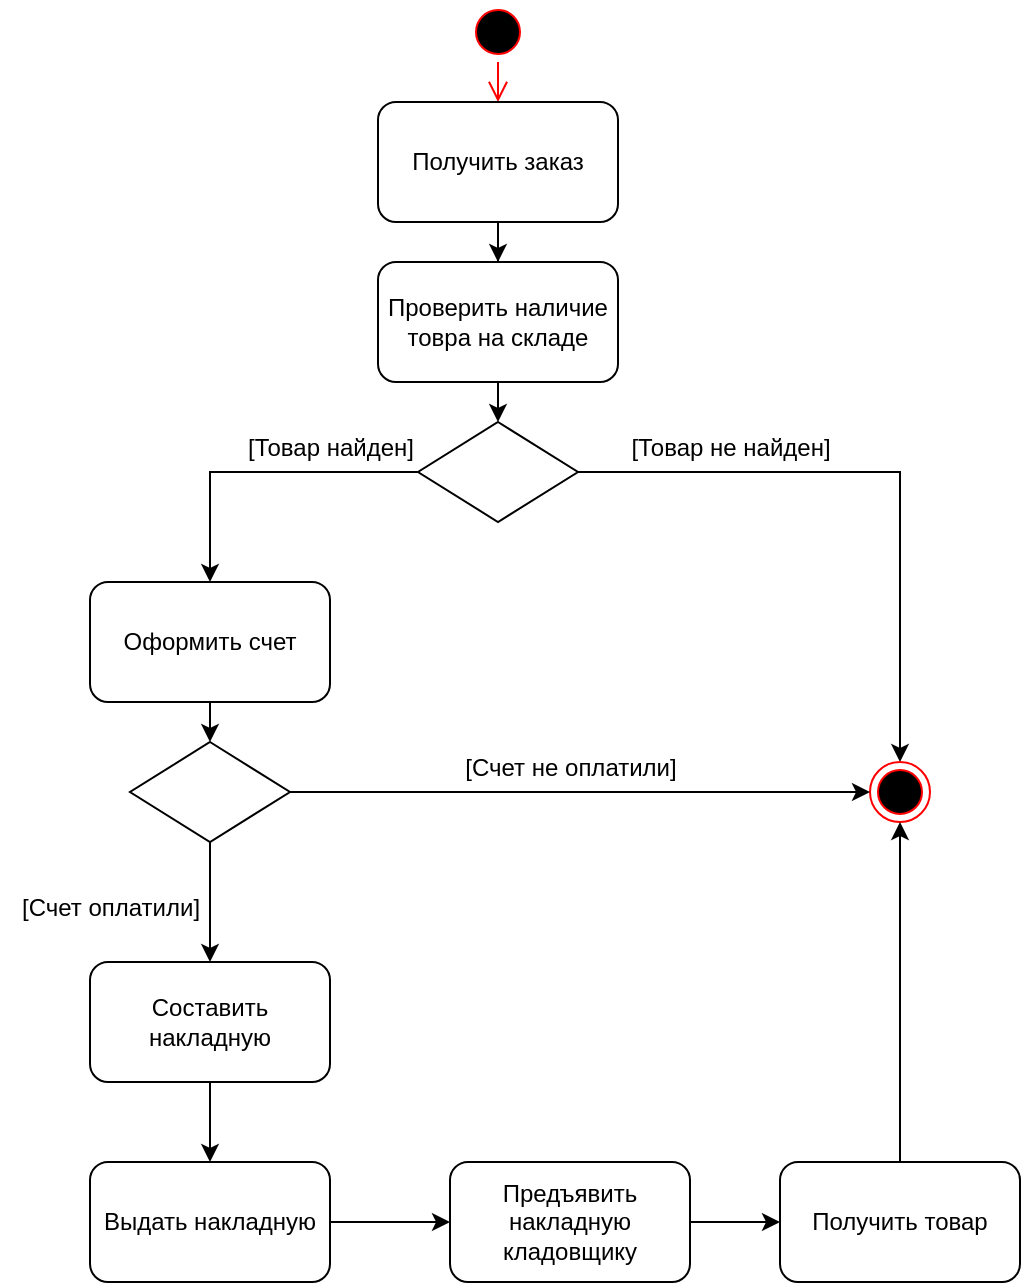 <mxfile version="21.8.2" type="device">
  <diagram name="Страница — 1" id="BXkcSs3w41UM9xc_UpKZ">
    <mxGraphModel dx="1195" dy="697" grid="1" gridSize="10" guides="1" tooltips="1" connect="1" arrows="1" fold="1" page="1" pageScale="1" pageWidth="827" pageHeight="1169" math="0" shadow="0">
      <root>
        <mxCell id="0" />
        <mxCell id="1" parent="0" />
        <mxCell id="02oQJ68kIEpc_Nw4cmDJ-1" value="" style="ellipse;html=1;shape=startState;fillColor=#000000;strokeColor=#ff0000;" vertex="1" parent="1">
          <mxGeometry x="399" y="210" width="30" height="30" as="geometry" />
        </mxCell>
        <mxCell id="02oQJ68kIEpc_Nw4cmDJ-2" value="" style="edgeStyle=orthogonalEdgeStyle;html=1;verticalAlign=bottom;endArrow=open;endSize=8;strokeColor=#ff0000;rounded=0;" edge="1" source="02oQJ68kIEpc_Nw4cmDJ-1" parent="1" target="02oQJ68kIEpc_Nw4cmDJ-3">
          <mxGeometry relative="1" as="geometry">
            <mxPoint x="414" y="280" as="targetPoint" />
            <Array as="points" />
          </mxGeometry>
        </mxCell>
        <mxCell id="02oQJ68kIEpc_Nw4cmDJ-4" style="edgeStyle=orthogonalEdgeStyle;rounded=0;orthogonalLoop=1;jettySize=auto;html=1;exitX=0.5;exitY=1;exitDx=0;exitDy=0;" edge="1" parent="1" source="02oQJ68kIEpc_Nw4cmDJ-3" target="02oQJ68kIEpc_Nw4cmDJ-5">
          <mxGeometry relative="1" as="geometry">
            <mxPoint x="414.143" y="380" as="targetPoint" />
          </mxGeometry>
        </mxCell>
        <mxCell id="02oQJ68kIEpc_Nw4cmDJ-3" value="Получить заказ" style="rounded=1;whiteSpace=wrap;html=1;" vertex="1" parent="1">
          <mxGeometry x="354" y="260" width="120" height="60" as="geometry" />
        </mxCell>
        <mxCell id="02oQJ68kIEpc_Nw4cmDJ-9" style="edgeStyle=orthogonalEdgeStyle;rounded=0;orthogonalLoop=1;jettySize=auto;html=1;exitX=0.5;exitY=1;exitDx=0;exitDy=0;entryX=0.5;entryY=0;entryDx=0;entryDy=0;" edge="1" parent="1" source="02oQJ68kIEpc_Nw4cmDJ-5" target="02oQJ68kIEpc_Nw4cmDJ-6">
          <mxGeometry relative="1" as="geometry" />
        </mxCell>
        <mxCell id="02oQJ68kIEpc_Nw4cmDJ-5" value="Проверить наличие товра на складе" style="rounded=1;whiteSpace=wrap;html=1;" vertex="1" parent="1">
          <mxGeometry x="354" y="340" width="120" height="60" as="geometry" />
        </mxCell>
        <mxCell id="02oQJ68kIEpc_Nw4cmDJ-11" style="edgeStyle=orthogonalEdgeStyle;rounded=0;orthogonalLoop=1;jettySize=auto;html=1;exitX=1;exitY=0.5;exitDx=0;exitDy=0;entryX=0.5;entryY=0;entryDx=0;entryDy=0;" edge="1" parent="1" source="02oQJ68kIEpc_Nw4cmDJ-6" target="02oQJ68kIEpc_Nw4cmDJ-10">
          <mxGeometry relative="1" as="geometry" />
        </mxCell>
        <mxCell id="02oQJ68kIEpc_Nw4cmDJ-14" style="edgeStyle=orthogonalEdgeStyle;rounded=0;orthogonalLoop=1;jettySize=auto;html=1;exitX=0;exitY=0.5;exitDx=0;exitDy=0;" edge="1" parent="1" source="02oQJ68kIEpc_Nw4cmDJ-6" target="02oQJ68kIEpc_Nw4cmDJ-13">
          <mxGeometry relative="1" as="geometry" />
        </mxCell>
        <mxCell id="02oQJ68kIEpc_Nw4cmDJ-6" value="" style="rhombus;whiteSpace=wrap;html=1;" vertex="1" parent="1">
          <mxGeometry x="374" y="420" width="80" height="50" as="geometry" />
        </mxCell>
        <mxCell id="02oQJ68kIEpc_Nw4cmDJ-10" value="" style="ellipse;html=1;shape=endState;fillColor=#000000;strokeColor=#ff0000;" vertex="1" parent="1">
          <mxGeometry x="600" y="590" width="30" height="30" as="geometry" />
        </mxCell>
        <mxCell id="02oQJ68kIEpc_Nw4cmDJ-12" value="[Товар не найден]" style="text;html=1;align=center;verticalAlign=middle;resizable=0;points=[];autosize=1;strokeColor=none;fillColor=none;" vertex="1" parent="1">
          <mxGeometry x="470" y="418" width="120" height="30" as="geometry" />
        </mxCell>
        <mxCell id="02oQJ68kIEpc_Nw4cmDJ-17" style="edgeStyle=orthogonalEdgeStyle;rounded=0;orthogonalLoop=1;jettySize=auto;html=1;exitX=0.5;exitY=1;exitDx=0;exitDy=0;entryX=0.5;entryY=0;entryDx=0;entryDy=0;" edge="1" parent="1" source="02oQJ68kIEpc_Nw4cmDJ-13" target="02oQJ68kIEpc_Nw4cmDJ-16">
          <mxGeometry relative="1" as="geometry" />
        </mxCell>
        <mxCell id="02oQJ68kIEpc_Nw4cmDJ-13" value="Оформить счет" style="rounded=1;whiteSpace=wrap;html=1;" vertex="1" parent="1">
          <mxGeometry x="210" y="500" width="120" height="60" as="geometry" />
        </mxCell>
        <mxCell id="02oQJ68kIEpc_Nw4cmDJ-15" value="[Товар найден]" style="text;html=1;align=center;verticalAlign=middle;resizable=0;points=[];autosize=1;strokeColor=none;fillColor=none;" vertex="1" parent="1">
          <mxGeometry x="275" y="418" width="110" height="30" as="geometry" />
        </mxCell>
        <mxCell id="02oQJ68kIEpc_Nw4cmDJ-18" style="edgeStyle=orthogonalEdgeStyle;rounded=0;orthogonalLoop=1;jettySize=auto;html=1;exitX=1;exitY=0.5;exitDx=0;exitDy=0;entryX=0;entryY=0.5;entryDx=0;entryDy=0;" edge="1" parent="1" source="02oQJ68kIEpc_Nw4cmDJ-16" target="02oQJ68kIEpc_Nw4cmDJ-10">
          <mxGeometry relative="1" as="geometry" />
        </mxCell>
        <mxCell id="02oQJ68kIEpc_Nw4cmDJ-20" style="edgeStyle=orthogonalEdgeStyle;rounded=0;orthogonalLoop=1;jettySize=auto;html=1;exitX=0.5;exitY=1;exitDx=0;exitDy=0;" edge="1" parent="1" source="02oQJ68kIEpc_Nw4cmDJ-16" target="02oQJ68kIEpc_Nw4cmDJ-22">
          <mxGeometry relative="1" as="geometry">
            <mxPoint x="270.31" y="710" as="targetPoint" />
          </mxGeometry>
        </mxCell>
        <mxCell id="02oQJ68kIEpc_Nw4cmDJ-16" value="" style="rhombus;whiteSpace=wrap;html=1;" vertex="1" parent="1">
          <mxGeometry x="230" y="580" width="80" height="50" as="geometry" />
        </mxCell>
        <mxCell id="02oQJ68kIEpc_Nw4cmDJ-19" value="[Счет не оплатили]" style="text;html=1;align=center;verticalAlign=middle;resizable=0;points=[];autosize=1;strokeColor=none;fillColor=none;" vertex="1" parent="1">
          <mxGeometry x="385" y="578" width="130" height="30" as="geometry" />
        </mxCell>
        <mxCell id="02oQJ68kIEpc_Nw4cmDJ-21" value="[Счет оплатили]" style="text;html=1;align=center;verticalAlign=middle;resizable=0;points=[];autosize=1;strokeColor=none;fillColor=none;" vertex="1" parent="1">
          <mxGeometry x="165" y="648" width="110" height="30" as="geometry" />
        </mxCell>
        <mxCell id="02oQJ68kIEpc_Nw4cmDJ-25" value="" style="edgeStyle=orthogonalEdgeStyle;rounded=0;orthogonalLoop=1;jettySize=auto;html=1;" edge="1" parent="1" source="02oQJ68kIEpc_Nw4cmDJ-22" target="02oQJ68kIEpc_Nw4cmDJ-24">
          <mxGeometry relative="1" as="geometry" />
        </mxCell>
        <mxCell id="02oQJ68kIEpc_Nw4cmDJ-22" value="Составить накладную" style="rounded=1;whiteSpace=wrap;html=1;" vertex="1" parent="1">
          <mxGeometry x="210" y="690" width="120" height="60" as="geometry" />
        </mxCell>
        <mxCell id="02oQJ68kIEpc_Nw4cmDJ-27" value="" style="edgeStyle=orthogonalEdgeStyle;rounded=0;orthogonalLoop=1;jettySize=auto;html=1;" edge="1" parent="1" source="02oQJ68kIEpc_Nw4cmDJ-24" target="02oQJ68kIEpc_Nw4cmDJ-26">
          <mxGeometry relative="1" as="geometry" />
        </mxCell>
        <mxCell id="02oQJ68kIEpc_Nw4cmDJ-24" value="Выдать накладную" style="whiteSpace=wrap;html=1;rounded=1;" vertex="1" parent="1">
          <mxGeometry x="210" y="790" width="120" height="60" as="geometry" />
        </mxCell>
        <mxCell id="02oQJ68kIEpc_Nw4cmDJ-29" value="" style="edgeStyle=orthogonalEdgeStyle;rounded=0;orthogonalLoop=1;jettySize=auto;html=1;" edge="1" parent="1" source="02oQJ68kIEpc_Nw4cmDJ-26" target="02oQJ68kIEpc_Nw4cmDJ-28">
          <mxGeometry relative="1" as="geometry" />
        </mxCell>
        <mxCell id="02oQJ68kIEpc_Nw4cmDJ-26" value="Предъявить накладную кладовщику" style="whiteSpace=wrap;html=1;rounded=1;" vertex="1" parent="1">
          <mxGeometry x="390" y="790" width="120" height="60" as="geometry" />
        </mxCell>
        <mxCell id="02oQJ68kIEpc_Nw4cmDJ-30" style="edgeStyle=orthogonalEdgeStyle;rounded=0;orthogonalLoop=1;jettySize=auto;html=1;entryX=0.5;entryY=1;entryDx=0;entryDy=0;" edge="1" parent="1" source="02oQJ68kIEpc_Nw4cmDJ-28" target="02oQJ68kIEpc_Nw4cmDJ-10">
          <mxGeometry relative="1" as="geometry" />
        </mxCell>
        <mxCell id="02oQJ68kIEpc_Nw4cmDJ-28" value="Получить товар" style="whiteSpace=wrap;html=1;rounded=1;" vertex="1" parent="1">
          <mxGeometry x="555" y="790" width="120" height="60" as="geometry" />
        </mxCell>
      </root>
    </mxGraphModel>
  </diagram>
</mxfile>
